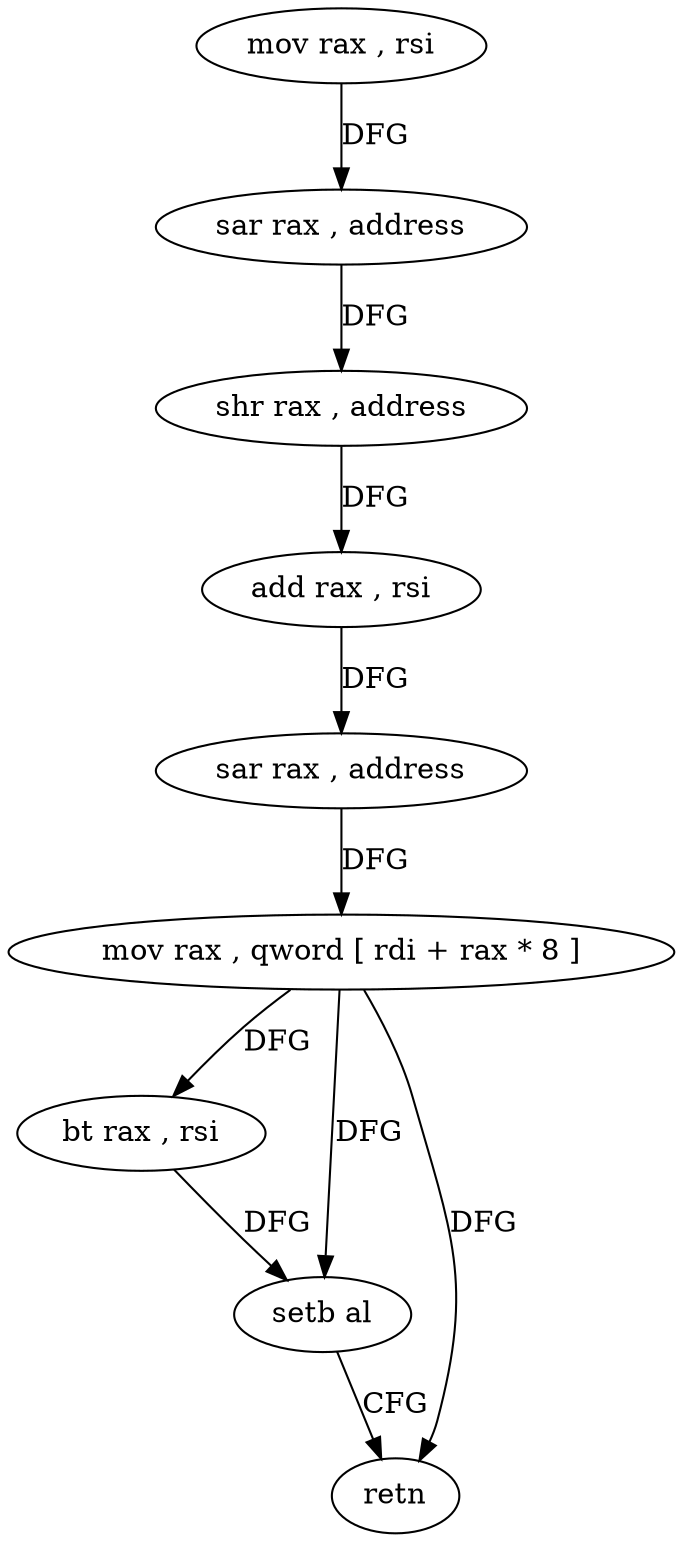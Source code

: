 digraph "func" {
"4247792" [label = "mov rax , rsi" ]
"4247795" [label = "sar rax , address" ]
"4247799" [label = "shr rax , address" ]
"4247803" [label = "add rax , rsi" ]
"4247806" [label = "sar rax , address" ]
"4247810" [label = "mov rax , qword [ rdi + rax * 8 ]" ]
"4247814" [label = "bt rax , rsi" ]
"4247818" [label = "setb al" ]
"4247821" [label = "retn" ]
"4247792" -> "4247795" [ label = "DFG" ]
"4247795" -> "4247799" [ label = "DFG" ]
"4247799" -> "4247803" [ label = "DFG" ]
"4247803" -> "4247806" [ label = "DFG" ]
"4247806" -> "4247810" [ label = "DFG" ]
"4247810" -> "4247814" [ label = "DFG" ]
"4247810" -> "4247818" [ label = "DFG" ]
"4247810" -> "4247821" [ label = "DFG" ]
"4247814" -> "4247818" [ label = "DFG" ]
"4247818" -> "4247821" [ label = "CFG" ]
}
